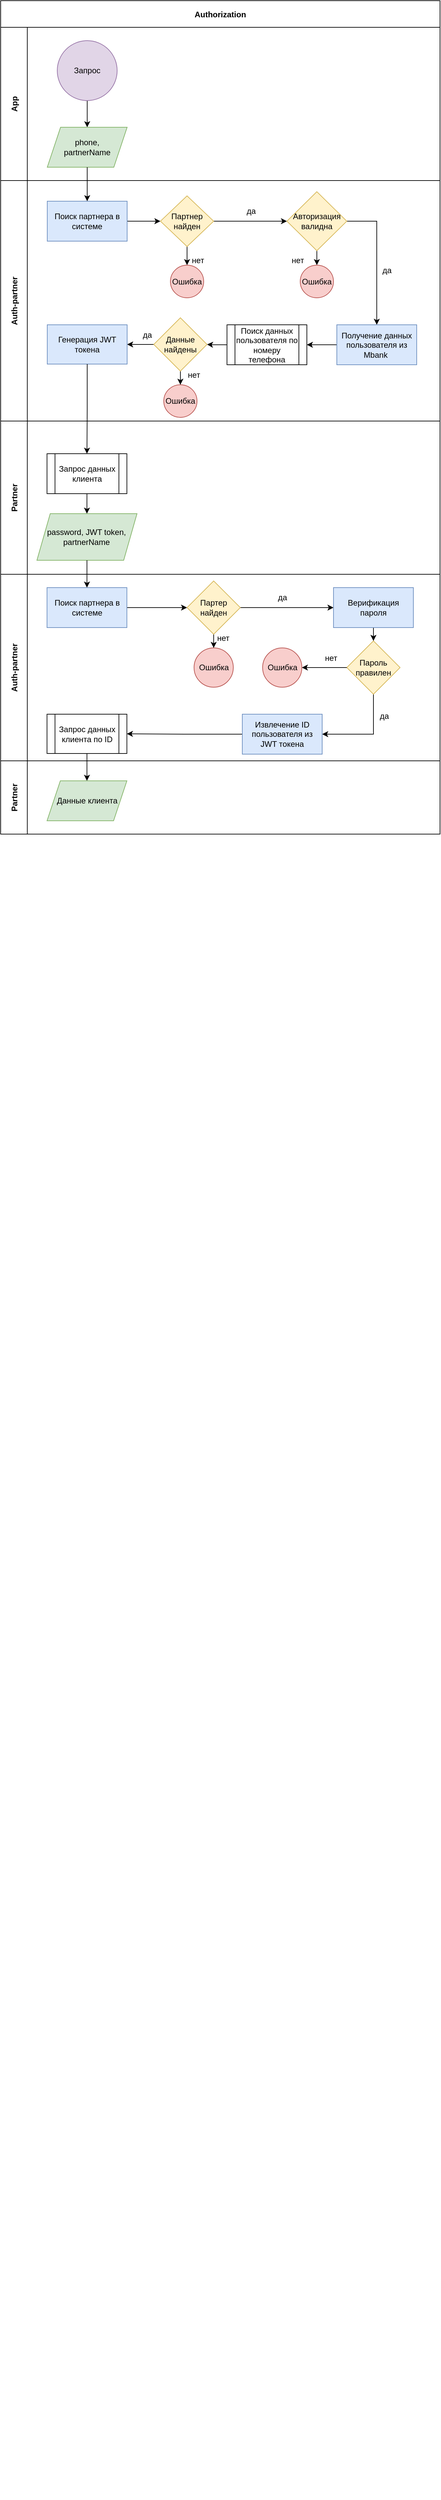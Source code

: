 <mxfile version="20.4.1" type="github">
  <diagram id="-02D5064LYTkKMan2nAz" name="Page-2">
    <mxGraphModel dx="1422" dy="737" grid="1" gridSize="10" guides="1" tooltips="1" connect="1" arrows="1" fold="1" page="1" pageScale="1" pageWidth="827" pageHeight="1169" math="0" shadow="0">
      <root>
        <mxCell id="0" />
        <mxCell id="1" parent="0" />
        <mxCell id="9LC9RS-3QTLYlhu7Tiya-14" value="Authorization" style="shape=table;childLayout=tableLayout;startSize=40;collapsible=0;recursiveResize=0;expand=0;fontStyle=1;resizeLastRow=0;resizeLast=0;columnLines=1;" parent="1" vertex="1">
          <mxGeometry x="84" y="80" width="660" height="1251" as="geometry" />
        </mxCell>
        <mxCell id="9LC9RS-3QTLYlhu7Tiya-15" value="App" style="shape=tableRow;horizontal=0;startSize=40;swimlaneHead=0;swimlaneBody=0;top=0;left=0;bottom=0;right=0;dropTarget=0;fillColor=none;collapsible=0;recursiveResize=0;expand=0;fontStyle=1;" parent="9LC9RS-3QTLYlhu7Tiya-14" vertex="1">
          <mxGeometry y="40" width="660" height="230" as="geometry" />
        </mxCell>
        <mxCell id="9LC9RS-3QTLYlhu7Tiya-16" value="" style="swimlane;swimlaneHead=0;swimlaneBody=0;fontStyle=0;connectable=0;fillColor=none;startSize=0;collapsible=0;recursiveResize=0;expand=0;fontStyle=1;" parent="9LC9RS-3QTLYlhu7Tiya-15" vertex="1">
          <mxGeometry x="40" width="620" height="230" as="geometry">
            <mxRectangle width="620" height="230" as="alternateBounds" />
          </mxGeometry>
        </mxCell>
        <mxCell id="6tl8kzDxTiEzNkXY35fL-3" value="" style="edgeStyle=orthogonalEdgeStyle;rounded=0;orthogonalLoop=1;jettySize=auto;html=1;" parent="9LC9RS-3QTLYlhu7Tiya-16" source="9LC9RS-3QTLYlhu7Tiya-29" target="6tl8kzDxTiEzNkXY35fL-1" edge="1">
          <mxGeometry relative="1" as="geometry" />
        </mxCell>
        <mxCell id="9LC9RS-3QTLYlhu7Tiya-29" value="Запрос" style="ellipse;whiteSpace=wrap;html=1;aspect=fixed;fillColor=#e1d5e7;strokeColor=#9673a6;" parent="9LC9RS-3QTLYlhu7Tiya-16" vertex="1">
          <mxGeometry x="45" y="20" width="90" height="90" as="geometry" />
        </mxCell>
        <mxCell id="6tl8kzDxTiEzNkXY35fL-1" value="phone, &lt;br&gt;partnerName" style="shape=parallelogram;perimeter=parallelogramPerimeter;whiteSpace=wrap;html=1;fixedSize=1;fillColor=#d5e8d4;strokeColor=#82b366;" parent="9LC9RS-3QTLYlhu7Tiya-16" vertex="1">
          <mxGeometry x="30" y="150" width="120" height="60" as="geometry" />
        </mxCell>
        <mxCell id="9LC9RS-3QTLYlhu7Tiya-19" value="Auth-partner" style="shape=tableRow;horizontal=0;startSize=40;swimlaneHead=0;swimlaneBody=0;top=0;left=0;bottom=0;right=0;dropTarget=0;fillColor=none;collapsible=0;recursiveResize=0;expand=0;fontStyle=1;" parent="9LC9RS-3QTLYlhu7Tiya-14" vertex="1">
          <mxGeometry y="270" width="660" height="361" as="geometry" />
        </mxCell>
        <mxCell id="9LC9RS-3QTLYlhu7Tiya-20" value="" style="swimlane;swimlaneHead=0;swimlaneBody=0;fontStyle=0;connectable=0;fillColor=none;startSize=0;collapsible=0;recursiveResize=0;expand=0;fontStyle=1;" parent="9LC9RS-3QTLYlhu7Tiya-19" vertex="1">
          <mxGeometry x="40" width="620" height="361" as="geometry">
            <mxRectangle width="620" height="361" as="alternateBounds" />
          </mxGeometry>
        </mxCell>
        <mxCell id="9LC9RS-3QTLYlhu7Tiya-33" value="" style="edgeStyle=orthogonalEdgeStyle;rounded=0;orthogonalLoop=1;jettySize=auto;html=1;" parent="9LC9RS-3QTLYlhu7Tiya-20" source="9LC9RS-3QTLYlhu7Tiya-31" target="9LC9RS-3QTLYlhu7Tiya-32" edge="1">
          <mxGeometry relative="1" as="geometry" />
        </mxCell>
        <mxCell id="9LC9RS-3QTLYlhu7Tiya-31" value="Поиск партнера в системе" style="rounded=0;whiteSpace=wrap;html=1;fillColor=#dae8fc;strokeColor=#6c8ebf;" parent="9LC9RS-3QTLYlhu7Tiya-20" vertex="1">
          <mxGeometry x="30" y="31" width="120" height="60" as="geometry" />
        </mxCell>
        <mxCell id="9LC9RS-3QTLYlhu7Tiya-35" value="" style="edgeStyle=orthogonalEdgeStyle;rounded=0;orthogonalLoop=1;jettySize=auto;html=1;" parent="9LC9RS-3QTLYlhu7Tiya-20" source="9LC9RS-3QTLYlhu7Tiya-32" target="9LC9RS-3QTLYlhu7Tiya-34" edge="1">
          <mxGeometry relative="1" as="geometry" />
        </mxCell>
        <mxCell id="9LC9RS-3QTLYlhu7Tiya-38" value="" style="edgeStyle=orthogonalEdgeStyle;rounded=0;orthogonalLoop=1;jettySize=auto;html=1;" parent="9LC9RS-3QTLYlhu7Tiya-20" source="9LC9RS-3QTLYlhu7Tiya-32" target="9LC9RS-3QTLYlhu7Tiya-37" edge="1">
          <mxGeometry relative="1" as="geometry" />
        </mxCell>
        <mxCell id="9LC9RS-3QTLYlhu7Tiya-32" value="Партнер найден" style="rhombus;whiteSpace=wrap;html=1;rounded=0;fillColor=#fff2cc;strokeColor=#d6b656;" parent="9LC9RS-3QTLYlhu7Tiya-20" vertex="1">
          <mxGeometry x="200" y="23" width="80" height="76" as="geometry" />
        </mxCell>
        <mxCell id="9LC9RS-3QTLYlhu7Tiya-34" value="Ошибка" style="ellipse;whiteSpace=wrap;html=1;rounded=0;fillColor=#f8cecc;strokeColor=#b85450;" parent="9LC9RS-3QTLYlhu7Tiya-20" vertex="1">
          <mxGeometry x="215" y="127" width="50" height="49" as="geometry" />
        </mxCell>
        <mxCell id="9LC9RS-3QTLYlhu7Tiya-40" value="" style="edgeStyle=orthogonalEdgeStyle;rounded=0;orthogonalLoop=1;jettySize=auto;html=1;" parent="9LC9RS-3QTLYlhu7Tiya-20" source="9LC9RS-3QTLYlhu7Tiya-37" target="9LC9RS-3QTLYlhu7Tiya-39" edge="1">
          <mxGeometry relative="1" as="geometry" />
        </mxCell>
        <mxCell id="IbkfAy7-A0QkH2CsgA3D-116" style="edgeStyle=orthogonalEdgeStyle;rounded=0;orthogonalLoop=1;jettySize=auto;html=1;entryX=0.5;entryY=0;entryDx=0;entryDy=0;" parent="9LC9RS-3QTLYlhu7Tiya-20" source="9LC9RS-3QTLYlhu7Tiya-37" target="IbkfAy7-A0QkH2CsgA3D-115" edge="1">
          <mxGeometry relative="1" as="geometry">
            <Array as="points">
              <mxPoint x="525" y="61" />
            </Array>
          </mxGeometry>
        </mxCell>
        <mxCell id="9LC9RS-3QTLYlhu7Tiya-37" value="Авторизация валидна" style="rhombus;whiteSpace=wrap;html=1;rounded=0;fillColor=#fff2cc;strokeColor=#d6b656;" parent="9LC9RS-3QTLYlhu7Tiya-20" vertex="1">
          <mxGeometry x="390" y="16.75" width="90" height="88.5" as="geometry" />
        </mxCell>
        <mxCell id="9LC9RS-3QTLYlhu7Tiya-39" value="Ошибка" style="ellipse;whiteSpace=wrap;html=1;rounded=0;fillColor=#f8cecc;strokeColor=#b85450;" parent="9LC9RS-3QTLYlhu7Tiya-20" vertex="1">
          <mxGeometry x="410" y="127" width="50" height="49" as="geometry" />
        </mxCell>
        <mxCell id="9LC9RS-3QTLYlhu7Tiya-44" value="" style="edgeStyle=orthogonalEdgeStyle;rounded=0;orthogonalLoop=1;jettySize=auto;html=1;" parent="9LC9RS-3QTLYlhu7Tiya-20" source="9LC9RS-3QTLYlhu7Tiya-41" target="9LC9RS-3QTLYlhu7Tiya-43" edge="1">
          <mxGeometry relative="1" as="geometry" />
        </mxCell>
        <mxCell id="9LC9RS-3QTLYlhu7Tiya-41" value="Поиск данных пользователя по номеру телефона" style="shape=process;whiteSpace=wrap;html=1;backgroundOutline=1;rounded=0;" parent="9LC9RS-3QTLYlhu7Tiya-20" vertex="1">
          <mxGeometry x="300" y="216.5" width="120" height="60" as="geometry" />
        </mxCell>
        <mxCell id="9LC9RS-3QTLYlhu7Tiya-46" value="" style="edgeStyle=orthogonalEdgeStyle;rounded=0;orthogonalLoop=1;jettySize=auto;html=1;" parent="9LC9RS-3QTLYlhu7Tiya-20" source="9LC9RS-3QTLYlhu7Tiya-43" target="9LC9RS-3QTLYlhu7Tiya-45" edge="1">
          <mxGeometry relative="1" as="geometry" />
        </mxCell>
        <mxCell id="9LC9RS-3QTLYlhu7Tiya-48" value="" style="edgeStyle=orthogonalEdgeStyle;rounded=0;orthogonalLoop=1;jettySize=auto;html=1;" parent="9LC9RS-3QTLYlhu7Tiya-20" source="9LC9RS-3QTLYlhu7Tiya-43" target="9LC9RS-3QTLYlhu7Tiya-47" edge="1">
          <mxGeometry relative="1" as="geometry" />
        </mxCell>
        <mxCell id="9LC9RS-3QTLYlhu7Tiya-43" value="Данные найдены" style="rhombus;whiteSpace=wrap;html=1;rounded=0;fillColor=#fff2cc;strokeColor=#d6b656;" parent="9LC9RS-3QTLYlhu7Tiya-20" vertex="1">
          <mxGeometry x="190" y="206" width="80" height="80" as="geometry" />
        </mxCell>
        <mxCell id="9LC9RS-3QTLYlhu7Tiya-45" value="Ошибка" style="ellipse;whiteSpace=wrap;html=1;rounded=0;fillColor=#f8cecc;strokeColor=#b85450;" parent="9LC9RS-3QTLYlhu7Tiya-20" vertex="1">
          <mxGeometry x="205" y="306.5" width="50" height="49" as="geometry" />
        </mxCell>
        <mxCell id="9LC9RS-3QTLYlhu7Tiya-47" value="Генерация JWT токена" style="rounded=0;whiteSpace=wrap;html=1;fillColor=#dae8fc;strokeColor=#6c8ebf;" parent="9LC9RS-3QTLYlhu7Tiya-20" vertex="1">
          <mxGeometry x="30" y="216.5" width="120" height="59" as="geometry" />
        </mxCell>
        <mxCell id="IbkfAy7-A0QkH2CsgA3D-117" value="" style="edgeStyle=orthogonalEdgeStyle;rounded=0;orthogonalLoop=1;jettySize=auto;html=1;" parent="9LC9RS-3QTLYlhu7Tiya-20" source="IbkfAy7-A0QkH2CsgA3D-115" target="9LC9RS-3QTLYlhu7Tiya-41" edge="1">
          <mxGeometry relative="1" as="geometry" />
        </mxCell>
        <mxCell id="IbkfAy7-A0QkH2CsgA3D-115" value="Получение данных пользователя&amp;nbsp;из Mbank&amp;nbsp;" style="rounded=0;whiteSpace=wrap;html=1;fillColor=#dae8fc;strokeColor=#6c8ebf;" parent="9LC9RS-3QTLYlhu7Tiya-20" vertex="1">
          <mxGeometry x="465" y="216.5" width="120" height="60" as="geometry" />
        </mxCell>
        <mxCell id="IbkfAy7-A0QkH2CsgA3D-165" value="да" style="text;html=1;align=center;verticalAlign=middle;resizable=0;points=[];autosize=1;strokeColor=none;fillColor=none;" parent="9LC9RS-3QTLYlhu7Tiya-20" vertex="1">
          <mxGeometry x="520" y="120" width="40" height="30" as="geometry" />
        </mxCell>
        <mxCell id="IbkfAy7-A0QkH2CsgA3D-166" value="нет" style="text;html=1;align=center;verticalAlign=middle;resizable=0;points=[];autosize=1;strokeColor=none;fillColor=none;" parent="9LC9RS-3QTLYlhu7Tiya-20" vertex="1">
          <mxGeometry x="230" y="276.5" width="40" height="30" as="geometry" />
        </mxCell>
        <mxCell id="IbkfAy7-A0QkH2CsgA3D-167" value="да" style="text;html=1;align=center;verticalAlign=middle;resizable=0;points=[];autosize=1;strokeColor=none;fillColor=none;" parent="9LC9RS-3QTLYlhu7Tiya-20" vertex="1">
          <mxGeometry x="160" y="216.5" width="40" height="30" as="geometry" />
        </mxCell>
        <mxCell id="IbkfAy7-A0QkH2CsgA3D-163" value="да" style="text;html=1;align=center;verticalAlign=middle;resizable=0;points=[];autosize=1;strokeColor=none;fillColor=none;" parent="9LC9RS-3QTLYlhu7Tiya-20" vertex="1">
          <mxGeometry x="316" y="31" width="40" height="30" as="geometry" />
        </mxCell>
        <mxCell id="IbkfAy7-A0QkH2CsgA3D-40" value="Partner" style="shape=tableRow;horizontal=0;startSize=40;swimlaneHead=0;swimlaneBody=0;top=0;left=0;bottom=0;right=0;dropTarget=0;fillColor=none;collapsible=0;recursiveResize=0;expand=0;fontStyle=1;" parent="9LC9RS-3QTLYlhu7Tiya-14" vertex="1">
          <mxGeometry y="631" width="660" height="230" as="geometry" />
        </mxCell>
        <mxCell id="IbkfAy7-A0QkH2CsgA3D-41" style="swimlane;swimlaneHead=0;swimlaneBody=0;fontStyle=0;connectable=0;fillColor=#d5e8d4;startSize=0;collapsible=0;recursiveResize=0;expand=0;fontStyle=1;strokeColor=#82b366;" parent="IbkfAy7-A0QkH2CsgA3D-40" vertex="1">
          <mxGeometry x="40" width="620" height="230" as="geometry">
            <mxRectangle width="620" height="230" as="alternateBounds" />
          </mxGeometry>
        </mxCell>
        <mxCell id="IbkfAy7-A0QkH2CsgA3D-75" value="password, JWT token, partnerName" style="shape=parallelogram;perimeter=parallelogramPerimeter;whiteSpace=wrap;html=1;fixedSize=1;fillColor=#d5e8d4;strokeColor=#82b366;" parent="IbkfAy7-A0QkH2CsgA3D-41" vertex="1">
          <mxGeometry x="14.45" y="139" width="150.37" height="70" as="geometry" />
        </mxCell>
        <mxCell id="IbkfAy7-A0QkH2CsgA3D-73" value="" style="edgeStyle=orthogonalEdgeStyle;rounded=0;orthogonalLoop=1;jettySize=auto;html=1;exitX=0.5;exitY=1;exitDx=0;exitDy=0;" parent="IbkfAy7-A0QkH2CsgA3D-41" source="4yNazqHoFj0xcS9a5eaj-2" target="IbkfAy7-A0QkH2CsgA3D-75" edge="1">
          <mxGeometry relative="1" as="geometry">
            <mxPoint x="89.625" y="110" as="sourcePoint" />
          </mxGeometry>
        </mxCell>
        <mxCell id="4yNazqHoFj0xcS9a5eaj-2" value="Запрос данных клиента" style="shape=process;whiteSpace=wrap;html=1;backgroundOutline=1;" vertex="1" parent="IbkfAy7-A0QkH2CsgA3D-41">
          <mxGeometry x="29.63" y="49" width="120" height="60" as="geometry" />
        </mxCell>
        <mxCell id="IbkfAy7-A0QkH2CsgA3D-84" value="Auth-partner" style="shape=tableRow;horizontal=0;startSize=40;swimlaneHead=0;swimlaneBody=0;top=0;left=0;bottom=0;right=0;dropTarget=0;fillColor=none;collapsible=0;recursiveResize=0;expand=0;fontStyle=1;" parent="9LC9RS-3QTLYlhu7Tiya-14" vertex="1">
          <mxGeometry y="861" width="660" height="280" as="geometry" />
        </mxCell>
        <mxCell id="IbkfAy7-A0QkH2CsgA3D-85" style="swimlane;swimlaneHead=0;swimlaneBody=0;fontStyle=0;connectable=0;fillColor=#d5e8d4;startSize=0;collapsible=0;recursiveResize=0;expand=0;fontStyle=1;strokeColor=#82b366;" parent="IbkfAy7-A0QkH2CsgA3D-84" vertex="1">
          <mxGeometry x="40" width="620" height="280" as="geometry">
            <mxRectangle width="620" height="280" as="alternateBounds" />
          </mxGeometry>
        </mxCell>
        <mxCell id="IbkfAy7-A0QkH2CsgA3D-153" value="" style="edgeStyle=orthogonalEdgeStyle;rounded=0;orthogonalLoop=1;jettySize=auto;html=1;" parent="IbkfAy7-A0QkH2CsgA3D-85" source="IbkfAy7-A0QkH2CsgA3D-138" target="IbkfAy7-A0QkH2CsgA3D-139" edge="1">
          <mxGeometry relative="1" as="geometry" />
        </mxCell>
        <mxCell id="IbkfAy7-A0QkH2CsgA3D-138" value="Поиск партнера в системе" style="whiteSpace=wrap;html=1;fillColor=#dae8fc;strokeColor=#6c8ebf;" parent="IbkfAy7-A0QkH2CsgA3D-85" vertex="1">
          <mxGeometry x="29.63" y="20" width="120" height="60" as="geometry" />
        </mxCell>
        <mxCell id="IbkfAy7-A0QkH2CsgA3D-156" value="" style="edgeStyle=orthogonalEdgeStyle;rounded=0;orthogonalLoop=1;jettySize=auto;html=1;" parent="IbkfAy7-A0QkH2CsgA3D-85" source="IbkfAy7-A0QkH2CsgA3D-139" target="IbkfAy7-A0QkH2CsgA3D-140" edge="1">
          <mxGeometry relative="1" as="geometry" />
        </mxCell>
        <mxCell id="IbkfAy7-A0QkH2CsgA3D-157" value="" style="edgeStyle=orthogonalEdgeStyle;rounded=0;orthogonalLoop=1;jettySize=auto;html=1;" parent="IbkfAy7-A0QkH2CsgA3D-85" source="IbkfAy7-A0QkH2CsgA3D-139" target="IbkfAy7-A0QkH2CsgA3D-141" edge="1">
          <mxGeometry relative="1" as="geometry" />
        </mxCell>
        <mxCell id="IbkfAy7-A0QkH2CsgA3D-139" value="Партер найден" style="rhombus;whiteSpace=wrap;html=1;fillColor=#fff2cc;strokeColor=#d6b656;" parent="IbkfAy7-A0QkH2CsgA3D-85" vertex="1">
          <mxGeometry x="240" y="10" width="80" height="80" as="geometry" />
        </mxCell>
        <mxCell id="IbkfAy7-A0QkH2CsgA3D-158" value="" style="edgeStyle=orthogonalEdgeStyle;rounded=0;orthogonalLoop=1;jettySize=auto;html=1;" parent="IbkfAy7-A0QkH2CsgA3D-85" source="IbkfAy7-A0QkH2CsgA3D-141" target="IbkfAy7-A0QkH2CsgA3D-99" edge="1">
          <mxGeometry relative="1" as="geometry" />
        </mxCell>
        <mxCell id="IbkfAy7-A0QkH2CsgA3D-141" value="Верификация пароля" style="whiteSpace=wrap;html=1;fillColor=#dae8fc;strokeColor=#6c8ebf;" parent="IbkfAy7-A0QkH2CsgA3D-85" vertex="1">
          <mxGeometry x="460" y="20" width="120" height="60" as="geometry" />
        </mxCell>
        <mxCell id="IbkfAy7-A0QkH2CsgA3D-140" value="Ошибка" style="ellipse;whiteSpace=wrap;html=1;fillColor=#f8cecc;strokeColor=#b85450;" parent="IbkfAy7-A0QkH2CsgA3D-85" vertex="1">
          <mxGeometry x="250.5" y="110.5" width="59" height="59" as="geometry" />
        </mxCell>
        <mxCell id="IbkfAy7-A0QkH2CsgA3D-159" style="edgeStyle=orthogonalEdgeStyle;rounded=0;orthogonalLoop=1;jettySize=auto;html=1;exitX=0.5;exitY=1;exitDx=0;exitDy=0;entryX=1;entryY=0.5;entryDx=0;entryDy=0;" parent="IbkfAy7-A0QkH2CsgA3D-85" source="IbkfAy7-A0QkH2CsgA3D-99" target="IbkfAy7-A0QkH2CsgA3D-142" edge="1">
          <mxGeometry relative="1" as="geometry" />
        </mxCell>
        <mxCell id="IbkfAy7-A0QkH2CsgA3D-99" value="Пароль правилен" style="rhombus;whiteSpace=wrap;html=1;fillColor=#fff2cc;strokeColor=#d6b656;" parent="IbkfAy7-A0QkH2CsgA3D-85" vertex="1">
          <mxGeometry x="480" y="100" width="80" height="80" as="geometry" />
        </mxCell>
        <mxCell id="IbkfAy7-A0QkH2CsgA3D-104" value="Ошибка" style="ellipse;whiteSpace=wrap;html=1;fillColor=#f8cecc;strokeColor=#b85450;" parent="IbkfAy7-A0QkH2CsgA3D-85" vertex="1">
          <mxGeometry x="353.5" y="110.5" width="59" height="59" as="geometry" />
        </mxCell>
        <mxCell id="IbkfAy7-A0QkH2CsgA3D-98" value="" style="edgeStyle=orthogonalEdgeStyle;rounded=0;orthogonalLoop=1;jettySize=auto;html=1;" parent="IbkfAy7-A0QkH2CsgA3D-85" source="IbkfAy7-A0QkH2CsgA3D-99" target="IbkfAy7-A0QkH2CsgA3D-104" edge="1">
          <mxGeometry relative="1" as="geometry" />
        </mxCell>
        <mxCell id="IbkfAy7-A0QkH2CsgA3D-160" value="" style="edgeStyle=orthogonalEdgeStyle;rounded=0;orthogonalLoop=1;jettySize=auto;html=1;" parent="IbkfAy7-A0QkH2CsgA3D-85" source="IbkfAy7-A0QkH2CsgA3D-142" target="IbkfAy7-A0QkH2CsgA3D-102" edge="1">
          <mxGeometry relative="1" as="geometry" />
        </mxCell>
        <mxCell id="IbkfAy7-A0QkH2CsgA3D-142" value="Извлечение ID пользователя из JWT токена" style="whiteSpace=wrap;html=1;fillColor=#dae8fc;strokeColor=#6c8ebf;" parent="IbkfAy7-A0QkH2CsgA3D-85" vertex="1">
          <mxGeometry x="323" y="210" width="120" height="60" as="geometry" />
        </mxCell>
        <mxCell id="IbkfAy7-A0QkH2CsgA3D-102" value="Запрос данных клиента по ID" style="shape=process;whiteSpace=wrap;html=1;backgroundOutline=1;" parent="IbkfAy7-A0QkH2CsgA3D-85" vertex="1">
          <mxGeometry x="29.63" y="210" width="120" height="59" as="geometry" />
        </mxCell>
        <mxCell id="IbkfAy7-A0QkH2CsgA3D-168" value="нет" style="text;html=1;align=center;verticalAlign=middle;resizable=0;points=[];autosize=1;strokeColor=none;fillColor=none;" parent="IbkfAy7-A0QkH2CsgA3D-85" vertex="1">
          <mxGeometry x="274" y="80.5" width="40" height="30" as="geometry" />
        </mxCell>
        <mxCell id="IbkfAy7-A0QkH2CsgA3D-169" value="да" style="text;html=1;align=center;verticalAlign=middle;resizable=0;points=[];autosize=1;strokeColor=none;fillColor=none;" parent="IbkfAy7-A0QkH2CsgA3D-85" vertex="1">
          <mxGeometry x="363" y="20" width="40" height="30" as="geometry" />
        </mxCell>
        <mxCell id="IbkfAy7-A0QkH2CsgA3D-171" value="нет" style="text;html=1;align=center;verticalAlign=middle;resizable=0;points=[];autosize=1;strokeColor=none;fillColor=none;" parent="IbkfAy7-A0QkH2CsgA3D-85" vertex="1">
          <mxGeometry x="436" y="110.5" width="40" height="30" as="geometry" />
        </mxCell>
        <mxCell id="IbkfAy7-A0QkH2CsgA3D-170" value="да" style="text;html=1;align=center;verticalAlign=middle;resizable=0;points=[];autosize=1;strokeColor=none;fillColor=none;" parent="IbkfAy7-A0QkH2CsgA3D-85" vertex="1">
          <mxGeometry x="516" y="198" width="40" height="30" as="geometry" />
        </mxCell>
        <mxCell id="IbkfAy7-A0QkH2CsgA3D-80" value="Partner" style="shape=tableRow;horizontal=0;startSize=40;swimlaneHead=0;swimlaneBody=0;top=0;left=0;bottom=0;right=0;dropTarget=0;fillColor=none;collapsible=0;recursiveResize=0;expand=0;fontStyle=1;" parent="9LC9RS-3QTLYlhu7Tiya-14" vertex="1">
          <mxGeometry y="1141" width="660" height="110" as="geometry" />
        </mxCell>
        <mxCell id="IbkfAy7-A0QkH2CsgA3D-81" style="swimlane;swimlaneHead=0;swimlaneBody=0;fontStyle=0;connectable=0;fillColor=#d5e8d4;startSize=0;collapsible=0;recursiveResize=0;expand=0;fontStyle=1;strokeColor=#82b366;" parent="IbkfAy7-A0QkH2CsgA3D-80" vertex="1">
          <mxGeometry x="40" width="620" height="110" as="geometry">
            <mxRectangle width="620" height="110" as="alternateBounds" />
          </mxGeometry>
        </mxCell>
        <mxCell id="IbkfAy7-A0QkH2CsgA3D-108" value="Данные клиента" style="shape=parallelogram;perimeter=parallelogramPerimeter;whiteSpace=wrap;html=1;fixedSize=1;fillColor=#d5e8d4;strokeColor=#82b366;" parent="IbkfAy7-A0QkH2CsgA3D-81" vertex="1">
          <mxGeometry x="29.63" y="30" width="120" height="60" as="geometry" />
        </mxCell>
        <mxCell id="9LC9RS-3QTLYlhu7Tiya-50" value="" style="edgeStyle=orthogonalEdgeStyle;rounded=0;orthogonalLoop=1;jettySize=auto;html=1;entryX=0.5;entryY=0;entryDx=0;entryDy=0;" parent="9LC9RS-3QTLYlhu7Tiya-14" source="9LC9RS-3QTLYlhu7Tiya-47" edge="1" target="4yNazqHoFj0xcS9a5eaj-2">
          <mxGeometry relative="1" as="geometry">
            <mxPoint x="130" y="670" as="targetPoint" />
          </mxGeometry>
        </mxCell>
        <mxCell id="9LC9RS-3QTLYlhu7Tiya-77" value="" style="edgeStyle=orthogonalEdgeStyle;rounded=0;orthogonalLoop=1;jettySize=auto;html=1;" parent="9LC9RS-3QTLYlhu7Tiya-14" edge="1">
          <mxGeometry relative="1" as="geometry" />
        </mxCell>
        <mxCell id="9LC9RS-3QTLYlhu7Tiya-92" value="" style="edgeStyle=orthogonalEdgeStyle;rounded=0;orthogonalLoop=1;jettySize=auto;html=1;" parent="9LC9RS-3QTLYlhu7Tiya-14" edge="1">
          <mxGeometry relative="1" as="geometry" />
        </mxCell>
        <mxCell id="6tl8kzDxTiEzNkXY35fL-4" value="" style="edgeStyle=orthogonalEdgeStyle;rounded=0;orthogonalLoop=1;jettySize=auto;html=1;" parent="9LC9RS-3QTLYlhu7Tiya-14" source="6tl8kzDxTiEzNkXY35fL-1" target="9LC9RS-3QTLYlhu7Tiya-31" edge="1">
          <mxGeometry relative="1" as="geometry" />
        </mxCell>
        <mxCell id="IbkfAy7-A0QkH2CsgA3D-152" value="" style="edgeStyle=orthogonalEdgeStyle;rounded=0;orthogonalLoop=1;jettySize=auto;html=1;" parent="9LC9RS-3QTLYlhu7Tiya-14" source="IbkfAy7-A0QkH2CsgA3D-75" target="IbkfAy7-A0QkH2CsgA3D-138" edge="1">
          <mxGeometry relative="1" as="geometry" />
        </mxCell>
        <mxCell id="IbkfAy7-A0QkH2CsgA3D-161" value="" style="edgeStyle=orthogonalEdgeStyle;rounded=0;orthogonalLoop=1;jettySize=auto;html=1;" parent="9LC9RS-3QTLYlhu7Tiya-14" source="IbkfAy7-A0QkH2CsgA3D-102" target="IbkfAy7-A0QkH2CsgA3D-108" edge="1">
          <mxGeometry relative="1" as="geometry" />
        </mxCell>
        <mxCell id="9LC9RS-3QTLYlhu7Tiya-55" value="&lt;span style=&quot;caret-color: rgba(0, 0, 0, 0); color: rgba(0, 0, 0, 0); font-family: monospace; font-size: 0px; text-align: start;&quot;&gt;%3CmxGraphModel%3E%3Croot%3E%3CmxCell%20id%3D%220%22%2F%3E%3CmxCell%20id%3D%221%22%20parent%3D%220%22%2F%3E%3CmxCell%20id%3D%222%22%20value%3D%22%22%20style%3D%22swimlane%3BswimlaneHead%3D0%3BswimlaneBody%3D0%3BfontStyle%3D0%3Bconnectable%3D0%3BfillColor%3Dnone%3BstartSize%3D0%3Bcollapsible%3D0%3BrecursiveResize%3D0%3Bexpand%3D0%3BfontStyle%3D1%3B%22%20vertex%3D%221%22%20parent%3D%221%22%3E%3CmxGeometry%20x%3D%22120%22%20y%3D%22399%22%20width%3D%22221%22%20height%3D%22641%22%20as%3D%22geometry%22%3E%3CmxRectangle%20width%3D%22221%22%20height%3D%22641%22%20as%3D%22alternateBounds%22%2F%3E%3C%2FmxGeometry%3E%3C%2FmxCell%3E%3CmxCell%20id%3D%223%22%20value%3D%22%22%20style%3D%22edgeStyle%3DorthogonalEdgeStyle%3Brounded%3D0%3BorthogonalLoop%3D1%3BjettySize%3Dauto%3Bhtml%3D1%3B%22%20edge%3D%221%22%20parent%3D%222%22%20source%3D%224%22%20target%3D%227%22%3E%3CmxGeometry%20relative%3D%221%22%20as%3D%22geometry%22%2F%3E%3C%2FmxCell%3E%3CmxCell%20id%3D%224%22%20value%3D%22%D0%9F%D0%BE%D0%B8%D1%81%D0%BA%20%D0%BF%D0%B0%D1%80%D1%82%D0%BD%D0%B5%D1%80%D0%B0%20%D0%BF%D0%BE%20%D0%BD%D0%B0%D0%B7%D0%B2%D0%B0%D0%BD%D0%B8%D1%8E%20%D0%B2%20%D1%81%D0%B8%D1%81%D1%82%D0%B5%D0%BC%D0%B5%22%20style%3D%22rounded%3D0%3BwhiteSpace%3Dwrap%3Bhtml%3D1%3B%22%20vertex%3D%221%22%20parent%3D%222%22%3E%3CmxGeometry%20x%3D%2210%22%20y%3D%2211%22%20width%3D%22120%22%20height%3D%2260%22%20as%3D%22geometry%22%2F%3E%3C%2FmxCell%3E%3CmxCell%20id%3D%225%22%20value%3D%22%22%20style%3D%22edgeStyle%3DorthogonalEdgeStyle%3Brounded%3D0%3BorthogonalLoop%3D1%3BjettySize%3Dauto%3Bhtml%3D1%3B%22%20edge%3D%221%22%20parent%3D%222%22%20source%3D%227%22%20target%3D%228%22%3E%3CmxGeometry%20relative%3D%221%22%20as%3D%22geometry%22%2F%3E%3C%2FmxCell%3E%3CmxCell%20id%3D%226%22%20value%3D%22%22%20style%3D%22edgeStyle%3DorthogonalEdgeStyle%3Brounded%3D0%3BorthogonalLoop%3D1%3BjettySize%3Dauto%3Bhtml%3D1%3B%22%20edge%3D%221%22%20parent%3D%222%22%20source%3D%227%22%20target%3D%2211%22%3E%3CmxGeometry%20relative%3D%221%22%20as%3D%22geometry%22%2F%3E%3C%2FmxCell%3E%3CmxCell%20id%3D%227%22%20value%3D%22%D0%9F%D0%B0%D1%80%D1%82%D0%BD%D0%B5%D1%80%20%D0%BD%D0%B0%D0%B9%D0%B4%D0%B5%D0%BD%22%20style%3D%22rhombus%3BwhiteSpace%3Dwrap%3Bhtml%3D1%3Brounded%3D0%3B%22%20vertex%3D%221%22%20parent%3D%222%22%3E%3CmxGeometry%20x%3D%2230%22%20y%3D%2291%22%20width%3D%2280%22%20height%3D%2280%22%20as%3D%22geometry%22%2F%3E%3C%2FmxCell%3E%3CmxCell%20id%3D%228%22%20value%3D%22%D0%9E%D1%88%D0%B8%D0%B1%D0%BA%D0%B0%22%20style%3D%22ellipse%3BwhiteSpace%3Dwrap%3Bhtml%3D1%3Brounded%3D0%3B%22%20vertex%3D%221%22%20parent%3D%222%22%3E%3CmxGeometry%20x%3D%22140%22%20y%3D%22106.5%22%20width%3D%2250%22%20height%3D%2249%22%20as%3D%22geometry%22%2F%3E%3C%2FmxCell%3E%3CmxCell%20id%3D%229%22%20value%3D%22%22%20style%3D%22edgeStyle%3DorthogonalEdgeStyle%3Brounded%3D0%3BorthogonalLoop%3D1%3BjettySize%3Dauto%3Bhtml%3D1%3B%22%20edge%3D%221%22%20parent%3D%222%22%20source%3D%2211%22%20target%3D%2212%22%3E%3CmxGeometry%20relative%3D%221%22%20as%3D%22geometry%22%2F%3E%3C%2FmxCell%3E%3CmxCell%20id%3D%2210%22%20value%3D%22%22%20style%3D%22edgeStyle%3DorthogonalEdgeStyle%3Brounded%3D0%3BorthogonalLoop%3D1%3BjettySize%3Dauto%3Bhtml%3D1%3B%22%20edge%3D%221%22%20parent%3D%222%22%20source%3D%2211%22%20target%3D%2214%22%3E%3CmxGeometry%20relative%3D%221%22%20as%3D%22geometry%22%2F%3E%3C%2FmxCell%3E%3CmxCell%20id%3D%2211%22%20value%3D%22%D0%94%D0%BE%D1%81%D1%82%D1%83%D0%BF%D0%B5%D0%BD%20%D0%BF%D0%BE%20%D1%84%D0%BE%D1%80%D0%BC%D0%B5%22%20style%3D%22rhombus%3BwhiteSpace%3Dwrap%3Bhtml%3D1%3Brounded%3D0%3B%22%20vertex%3D%221%22%20parent%3D%222%22%3E%3CmxGeometry%20x%3D%2230%22%20y%3D%22191%22%20width%3D%2280%22%20height%3D%2280%22%20as%3D%22geometry%22%2F%3E%3C%2FmxCell%3E%3CmxCell%20id%3D%2212%22%20value%3D%22%D0%9E%D1%88%D0%B8%D0%B1%D0%BA%D0%B0%22%20style%3D%22ellipse%3BwhiteSpace%3Dwrap%3Bhtml%3D1%3Brounded%3D0%3B%22%20vertex%3D%221%22%20parent%3D%222%22%3E%3CmxGeometry%20x%3D%22140%22%20y%3D%22206.5%22%20width%3D%2250%22%20height%3D%2249%22%20as%3D%22geometry%22%2F%3E%3C%2FmxCell%3E%3CmxCell%20id%3D%2213%22%20value%3D%22%22%20style%3D%22edgeStyle%3DorthogonalEdgeStyle%3Brounded%3D0%3BorthogonalLoop%3D1%3BjettySize%3Dauto%3Bhtml%3D1%3B%22%20edge%3D%221%22%20parent%3D%222%22%20source%3D%2214%22%20target%3D%2217%22%3E%3CmxGeometry%20relative%3D%221%22%20as%3D%22geometry%22%2F%3E%3C%2FmxCell%3E%3CmxCell%20id%3D%2214%22%20value%3D%22%D0%9F%D0%BE%D0%B8%D1%81%D0%BA%20%D0%B4%D0%B0%D0%BD%D0%BD%D1%8B%D1%85%20%D0%BF%D0%BE%D0%BB%D1%8C%D0%B7%D0%BE%D0%B2%D0%B0%D1%82%D0%B5%D0%BB%D1%8F%20%D0%BF%D0%BE%20%D0%BD%D0%BE%D0%BC%D0%B5%D1%80%D1%83%20%D1%82%D0%B5%D0%BB%D0%B5%D1%84%D0%BE%D0%BD%D0%B0%22%20style%3D%22shape%3Dprocess%3BwhiteSpace%3Dwrap%3Bhtml%3D1%3BbackgroundOutline%3D1%3Brounded%3D0%3B%22%20vertex%3D%221%22%20parent%3D%222%22%3E%3CmxGeometry%20x%3D%2210%22%20y%3D%22311%22%20width%3D%22120%22%20height%3D%2260%22%20as%3D%22geometry%22%2F%3E%3C%2FmxCell%3E%3CmxCell%20id%3D%2215%22%20value%3D%22%22%20style%3D%22edgeStyle%3DorthogonalEdgeStyle%3Brounded%3D0%3BorthogonalLoop%3D1%3BjettySize%3Dauto%3Bhtml%3D1%3B%22%20edge%3D%221%22%20parent%3D%222%22%20source%3D%2217%22%20target%3D%2218%22%3E%3CmxGeometry%20relative%3D%221%22%20as%3D%22geometry%22%2F%3E%3C%2FmxCell%3E%3CmxCell%20id%3D%2216%22%20value%3D%22%22%20style%3D%22edgeStyle%3DorthogonalEdgeStyle%3Brounded%3D0%3BorthogonalLoop%3D1%3BjettySize%3Dauto%3Bhtml%3D1%3B%22%20edge%3D%221%22%20parent%3D%222%22%20source%3D%2217%22%20target%3D%2219%22%3E%3CmxGeometry%20relative%3D%221%22%20as%3D%22geometry%22%2F%3E%3C%2FmxCell%3E%3CmxCell%20id%3D%2217%22%20value%3D%22%D0%94%D0%B0%D0%BD%D0%BD%D1%8B%D0%B5%20%D0%BD%D0%B0%D0%B9%D0%B4%D0%B5%D0%BD%D1%8B%22%20style%3D%22rhombus%3BwhiteSpace%3Dwrap%3Bhtml%3D1%3Brounded%3D0%3B%22%20vertex%3D%221%22%20parent%3D%222%22%3E%3CmxGeometry%20x%3D%2230%22%20y%3D%22411%22%20width%3D%2280%22%20height%3D%2280%22%20as%3D%22geometry%22%2F%3E%3C%2FmxCell%3E%3CmxCell%20id%3D%2218%22%20value%3D%22%D0%9E%D1%88%D0%B8%D0%B1%D0%BA%D0%B0%22%20style%3D%22ellipse%3BwhiteSpace%3Dwrap%3Bhtml%3D1%3Brounded%3D0%3B%22%20vertex%3D%221%22%20parent%3D%222%22%3E%3CmxGeometry%20x%3D%22140%22%20y%3D%22426.5%22%20width%3D%2250%22%20height%3D%2249%22%20as%3D%22geometry%22%2F%3E%3C%2FmxCell%3E%3CmxCell%20id%3D%2219%22%20value%3D%22%D0%93%D0%B5%D0%BD%D0%B5%D1%80%D0%B0%D1%86%D0%B8%D1%8F%20%D1%82%D0%BE%D0%BA%D0%B5%D0%BD%D0%B0%22%20style%3D%22rounded%3D0%3BwhiteSpace%3Dwrap%3Bhtml%3D1%3B%22%20vertex%3D%221%22%20parent%3D%222%22%3E%3CmxGeometry%20x%3D%2210%22%20y%3D%22531%22%20width%3D%22120%22%20height%3D%2259%22%20as%3D%22geometry%22%2F%3E%3C%2FmxCell%3E%3C%2Froot%3E%3C%2FmxGraphModel%3E&lt;/span&gt;" style="text;html=1;align=center;verticalAlign=middle;resizable=0;points=[];autosize=1;strokeColor=none;fillColor=none;" parent="1" vertex="1">
          <mxGeometry x="440" y="425" width="20" height="30" as="geometry" />
        </mxCell>
        <mxCell id="6tl8kzDxTiEzNkXY35fL-8" style="edgeStyle=orthogonalEdgeStyle;rounded=0;orthogonalLoop=1;jettySize=auto;html=1;exitX=0.5;exitY=1;exitDx=0;exitDy=0;" parent="1" edge="1">
          <mxGeometry relative="1" as="geometry">
            <mxPoint x="420" y="1560" as="targetPoint" />
          </mxGeometry>
        </mxCell>
        <mxCell id="IbkfAy7-A0QkH2CsgA3D-45" value="" style="swimlane;swimlaneHead=0;swimlaneBody=0;fontStyle=0;connectable=0;fillColor=none;startSize=0;collapsible=0;recursiveResize=0;expand=0;fontStyle=1;" parent="1" vertex="1">
          <mxGeometry x="121" y="1559" width="218" height="801" as="geometry">
            <mxRectangle width="218" height="801" as="alternateBounds" />
          </mxGeometry>
        </mxCell>
        <mxCell id="IbkfAy7-A0QkH2CsgA3D-70" value="" style="swimlane;swimlaneHead=0;swimlaneBody=0;fontStyle=0;connectable=0;fillColor=none;startSize=0;collapsible=0;recursiveResize=0;expand=0;fontStyle=1;" parent="1" vertex="1">
          <mxGeometry x="121" y="2340" width="218" height="360" as="geometry">
            <mxRectangle width="218" height="360" as="alternateBounds" />
          </mxGeometry>
        </mxCell>
        <mxCell id="IbkfAy7-A0QkH2CsgA3D-89" value="" style="swimlane;swimlaneHead=0;swimlaneBody=0;fontStyle=0;connectable=0;fillColor=none;startSize=0;collapsible=0;recursiveResize=0;expand=0;fontStyle=1;" parent="1" vertex="1">
          <mxGeometry x="119" y="2699" width="221" height="801" as="geometry">
            <mxRectangle width="221" height="801" as="alternateBounds" />
          </mxGeometry>
        </mxCell>
        <mxCell id="IbkfAy7-A0QkH2CsgA3D-107" value="" style="swimlane;swimlaneHead=0;swimlaneBody=0;fontStyle=0;connectable=0;fillColor=none;startSize=0;collapsible=0;recursiveResize=0;expand=0;fontStyle=1;" parent="1" vertex="1">
          <mxGeometry x="119" y="3470" width="221" height="360" as="geometry">
            <mxRectangle width="221" height="360" as="alternateBounds" />
          </mxGeometry>
        </mxCell>
        <mxCell id="IbkfAy7-A0QkH2CsgA3D-129" value="" style="edgeStyle=orthogonalEdgeStyle;rounded=0;orthogonalLoop=1;jettySize=auto;html=1;" parent="1" edge="1">
          <mxGeometry relative="1" as="geometry">
            <mxPoint x="260" y="1090" as="sourcePoint" />
          </mxGeometry>
        </mxCell>
        <mxCell id="IbkfAy7-A0QkH2CsgA3D-162" value="нет" style="text;html=1;align=center;verticalAlign=middle;resizable=0;points=[];autosize=1;strokeColor=none;fillColor=none;" parent="1" vertex="1">
          <mxGeometry x="360" y="455" width="40" height="30" as="geometry" />
        </mxCell>
        <mxCell id="IbkfAy7-A0QkH2CsgA3D-164" value="нет" style="text;html=1;align=center;verticalAlign=middle;resizable=0;points=[];autosize=1;strokeColor=none;fillColor=none;" parent="1" vertex="1">
          <mxGeometry x="510" y="455" width="40" height="30" as="geometry" />
        </mxCell>
      </root>
    </mxGraphModel>
  </diagram>
</mxfile>
